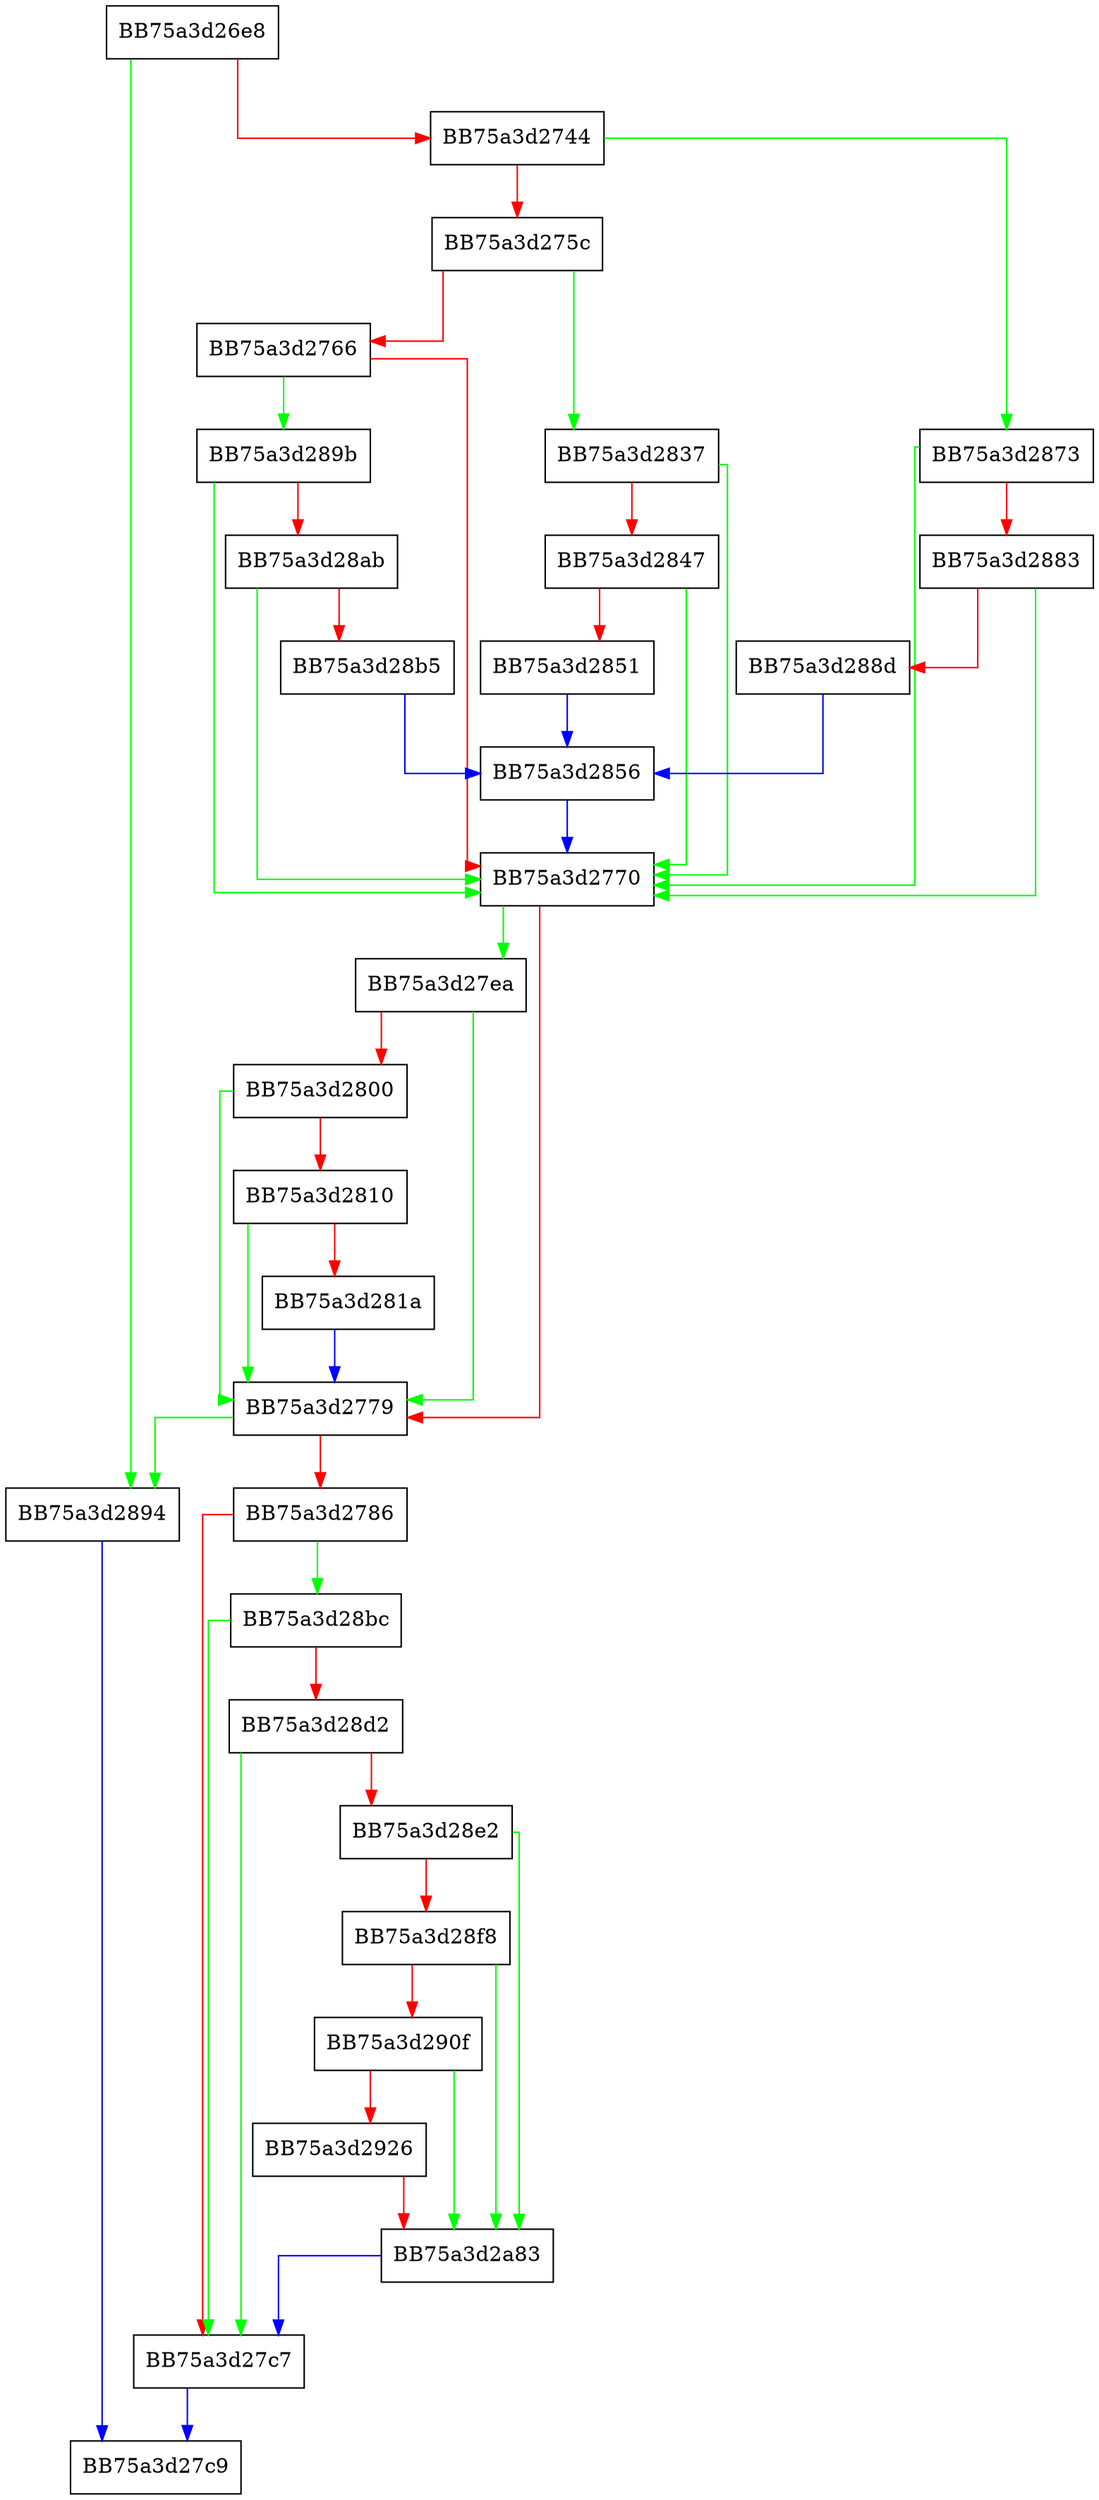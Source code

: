 digraph FireProgressCallback {
  node [shape="box"];
  graph [splines=ortho];
  BB75a3d26e8 -> BB75a3d2894 [color="green"];
  BB75a3d26e8 -> BB75a3d2744 [color="red"];
  BB75a3d2744 -> BB75a3d2873 [color="green"];
  BB75a3d2744 -> BB75a3d275c [color="red"];
  BB75a3d275c -> BB75a3d2837 [color="green"];
  BB75a3d275c -> BB75a3d2766 [color="red"];
  BB75a3d2766 -> BB75a3d289b [color="green"];
  BB75a3d2766 -> BB75a3d2770 [color="red"];
  BB75a3d2770 -> BB75a3d27ea [color="green"];
  BB75a3d2770 -> BB75a3d2779 [color="red"];
  BB75a3d2779 -> BB75a3d2894 [color="green"];
  BB75a3d2779 -> BB75a3d2786 [color="red"];
  BB75a3d2786 -> BB75a3d28bc [color="green"];
  BB75a3d2786 -> BB75a3d27c7 [color="red"];
  BB75a3d27c7 -> BB75a3d27c9 [color="blue"];
  BB75a3d27ea -> BB75a3d2779 [color="green"];
  BB75a3d27ea -> BB75a3d2800 [color="red"];
  BB75a3d2800 -> BB75a3d2779 [color="green"];
  BB75a3d2800 -> BB75a3d2810 [color="red"];
  BB75a3d2810 -> BB75a3d2779 [color="green"];
  BB75a3d2810 -> BB75a3d281a [color="red"];
  BB75a3d281a -> BB75a3d2779 [color="blue"];
  BB75a3d2837 -> BB75a3d2770 [color="green"];
  BB75a3d2837 -> BB75a3d2847 [color="red"];
  BB75a3d2847 -> BB75a3d2770 [color="green"];
  BB75a3d2847 -> BB75a3d2851 [color="red"];
  BB75a3d2851 -> BB75a3d2856 [color="blue"];
  BB75a3d2856 -> BB75a3d2770 [color="blue"];
  BB75a3d2873 -> BB75a3d2770 [color="green"];
  BB75a3d2873 -> BB75a3d2883 [color="red"];
  BB75a3d2883 -> BB75a3d2770 [color="green"];
  BB75a3d2883 -> BB75a3d288d [color="red"];
  BB75a3d288d -> BB75a3d2856 [color="blue"];
  BB75a3d2894 -> BB75a3d27c9 [color="blue"];
  BB75a3d289b -> BB75a3d2770 [color="green"];
  BB75a3d289b -> BB75a3d28ab [color="red"];
  BB75a3d28ab -> BB75a3d2770 [color="green"];
  BB75a3d28ab -> BB75a3d28b5 [color="red"];
  BB75a3d28b5 -> BB75a3d2856 [color="blue"];
  BB75a3d28bc -> BB75a3d27c7 [color="green"];
  BB75a3d28bc -> BB75a3d28d2 [color="red"];
  BB75a3d28d2 -> BB75a3d27c7 [color="green"];
  BB75a3d28d2 -> BB75a3d28e2 [color="red"];
  BB75a3d28e2 -> BB75a3d2a83 [color="green"];
  BB75a3d28e2 -> BB75a3d28f8 [color="red"];
  BB75a3d28f8 -> BB75a3d2a83 [color="green"];
  BB75a3d28f8 -> BB75a3d290f [color="red"];
  BB75a3d290f -> BB75a3d2a83 [color="green"];
  BB75a3d290f -> BB75a3d2926 [color="red"];
  BB75a3d2926 -> BB75a3d2a83 [color="red"];
  BB75a3d2a83 -> BB75a3d27c7 [color="blue"];
}